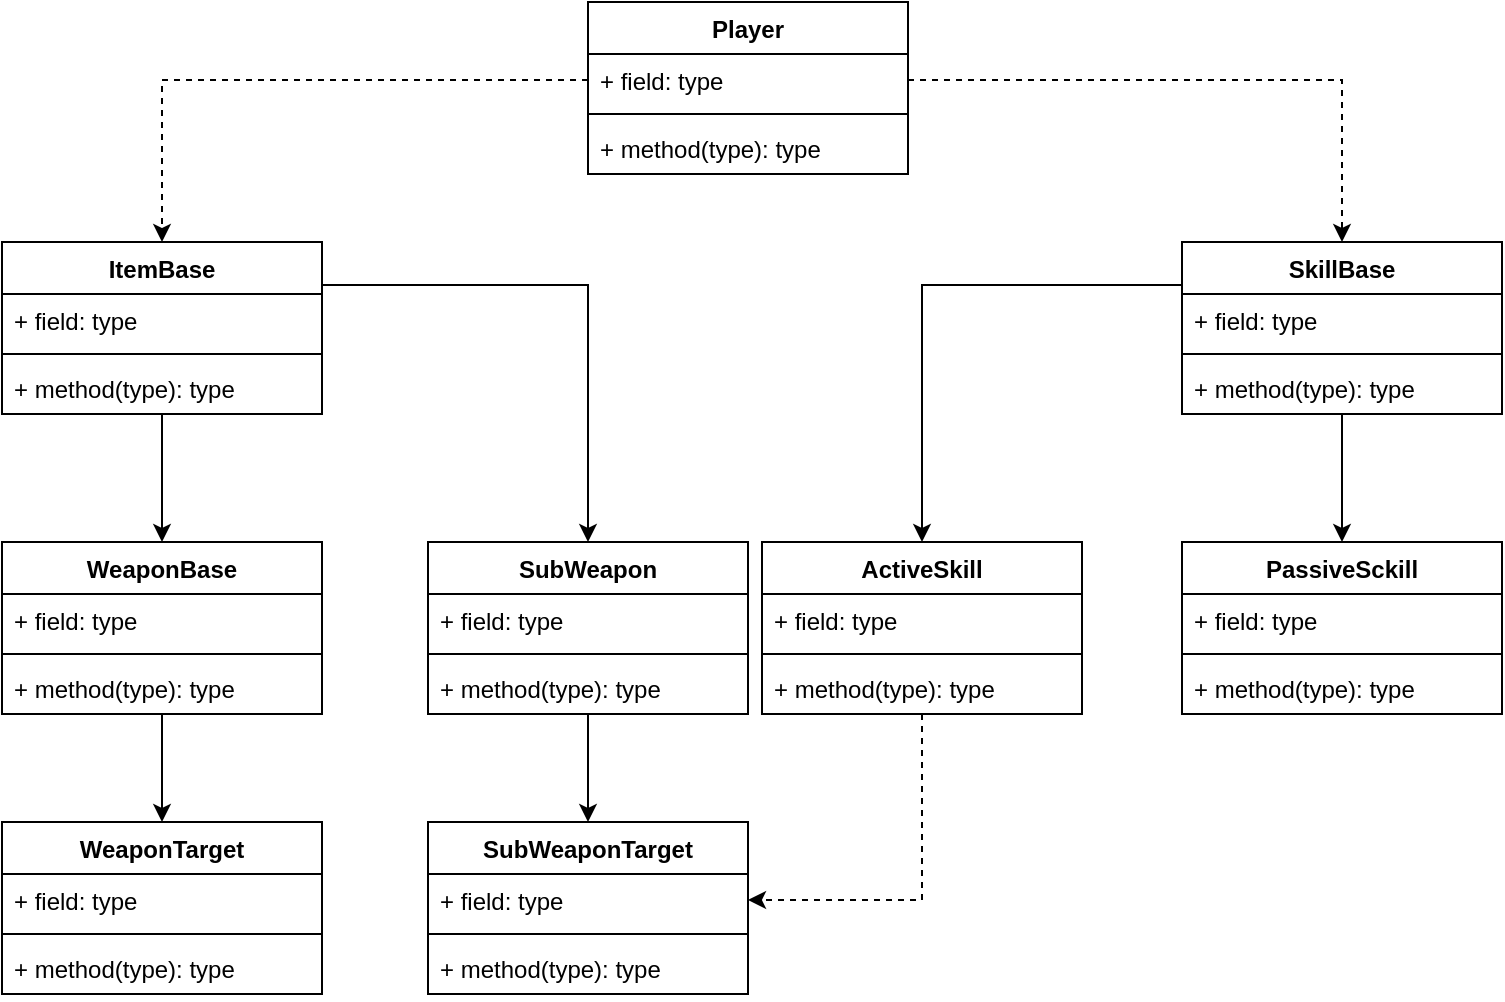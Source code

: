 <mxfile version="12.2.7" type="github" pages="1">
  <diagram id="H8IFhaGbX_Mn34hNXw0G" name="Page-1">
    <mxGraphModel dx="1024" dy="542" grid="1" gridSize="10" guides="1" tooltips="1" connect="1" arrows="1" fold="1" page="1" pageScale="1" pageWidth="827" pageHeight="1169" math="0" shadow="0">
      <root>
        <mxCell id="0"/>
        <mxCell id="1" parent="0"/>
        <mxCell id="BPaVNomMC5HJTCO8Hj3X-1" value="Player" style="swimlane;fontStyle=1;align=center;verticalAlign=top;childLayout=stackLayout;horizontal=1;startSize=26;horizontalStack=0;resizeParent=1;resizeParentMax=0;resizeLast=0;collapsible=1;marginBottom=0;" parent="1" vertex="1">
          <mxGeometry x="333" width="160" height="86" as="geometry"/>
        </mxCell>
        <mxCell id="BPaVNomMC5HJTCO8Hj3X-2" value="+ field: type" style="text;strokeColor=none;fillColor=none;align=left;verticalAlign=top;spacingLeft=4;spacingRight=4;overflow=hidden;rotatable=0;points=[[0,0.5],[1,0.5]];portConstraint=eastwest;" parent="BPaVNomMC5HJTCO8Hj3X-1" vertex="1">
          <mxGeometry y="26" width="160" height="26" as="geometry"/>
        </mxCell>
        <mxCell id="BPaVNomMC5HJTCO8Hj3X-3" value="" style="line;strokeWidth=1;fillColor=none;align=left;verticalAlign=middle;spacingTop=-1;spacingLeft=3;spacingRight=3;rotatable=0;labelPosition=right;points=[];portConstraint=eastwest;" parent="BPaVNomMC5HJTCO8Hj3X-1" vertex="1">
          <mxGeometry y="52" width="160" height="8" as="geometry"/>
        </mxCell>
        <mxCell id="BPaVNomMC5HJTCO8Hj3X-4" value="+ method(type): type" style="text;strokeColor=none;fillColor=none;align=left;verticalAlign=top;spacingLeft=4;spacingRight=4;overflow=hidden;rotatable=0;points=[[0,0.5],[1,0.5]];portConstraint=eastwest;" parent="BPaVNomMC5HJTCO8Hj3X-1" vertex="1">
          <mxGeometry y="60" width="160" height="26" as="geometry"/>
        </mxCell>
        <mxCell id="BPaVNomMC5HJTCO8Hj3X-14" style="edgeStyle=orthogonalEdgeStyle;rounded=0;orthogonalLoop=1;jettySize=auto;html=1;entryX=0.5;entryY=0;entryDx=0;entryDy=0;" parent="1" source="BPaVNomMC5HJTCO8Hj3X-5" target="BPaVNomMC5HJTCO8Hj3X-10" edge="1">
          <mxGeometry relative="1" as="geometry"/>
        </mxCell>
        <mxCell id="BPaVNomMC5HJTCO8Hj3X-5" value="WeaponBase" style="swimlane;fontStyle=1;align=center;verticalAlign=top;childLayout=stackLayout;horizontal=1;startSize=26;horizontalStack=0;resizeParent=1;resizeParentMax=0;resizeLast=0;collapsible=1;marginBottom=0;" parent="1" vertex="1">
          <mxGeometry x="40" y="270" width="160" height="86" as="geometry"/>
        </mxCell>
        <mxCell id="BPaVNomMC5HJTCO8Hj3X-6" value="+ field: type" style="text;strokeColor=none;fillColor=none;align=left;verticalAlign=top;spacingLeft=4;spacingRight=4;overflow=hidden;rotatable=0;points=[[0,0.5],[1,0.5]];portConstraint=eastwest;" parent="BPaVNomMC5HJTCO8Hj3X-5" vertex="1">
          <mxGeometry y="26" width="160" height="26" as="geometry"/>
        </mxCell>
        <mxCell id="BPaVNomMC5HJTCO8Hj3X-7" value="" style="line;strokeWidth=1;fillColor=none;align=left;verticalAlign=middle;spacingTop=-1;spacingLeft=3;spacingRight=3;rotatable=0;labelPosition=right;points=[];portConstraint=eastwest;" parent="BPaVNomMC5HJTCO8Hj3X-5" vertex="1">
          <mxGeometry y="52" width="160" height="8" as="geometry"/>
        </mxCell>
        <mxCell id="BPaVNomMC5HJTCO8Hj3X-8" value="+ method(type): type" style="text;strokeColor=none;fillColor=none;align=left;verticalAlign=top;spacingLeft=4;spacingRight=4;overflow=hidden;rotatable=0;points=[[0,0.5],[1,0.5]];portConstraint=eastwest;" parent="BPaVNomMC5HJTCO8Hj3X-5" vertex="1">
          <mxGeometry y="60" width="160" height="26" as="geometry"/>
        </mxCell>
        <mxCell id="BPaVNomMC5HJTCO8Hj3X-9" style="edgeStyle=orthogonalEdgeStyle;rounded=0;orthogonalLoop=1;jettySize=auto;html=1;exitX=0;exitY=0.5;exitDx=0;exitDy=0;entryX=0.5;entryY=0;entryDx=0;entryDy=0;dashed=1;" parent="1" source="BPaVNomMC5HJTCO8Hj3X-2" target="BPaVNomMC5HJTCO8Hj3X-15" edge="1">
          <mxGeometry relative="1" as="geometry"/>
        </mxCell>
        <mxCell id="BPaVNomMC5HJTCO8Hj3X-10" value="WeaponTarget" style="swimlane;fontStyle=1;align=center;verticalAlign=top;childLayout=stackLayout;horizontal=1;startSize=26;horizontalStack=0;resizeParent=1;resizeParentMax=0;resizeLast=0;collapsible=1;marginBottom=0;" parent="1" vertex="1">
          <mxGeometry x="40" y="410" width="160" height="86" as="geometry"/>
        </mxCell>
        <mxCell id="BPaVNomMC5HJTCO8Hj3X-11" value="+ field: type" style="text;strokeColor=none;fillColor=none;align=left;verticalAlign=top;spacingLeft=4;spacingRight=4;overflow=hidden;rotatable=0;points=[[0,0.5],[1,0.5]];portConstraint=eastwest;" parent="BPaVNomMC5HJTCO8Hj3X-10" vertex="1">
          <mxGeometry y="26" width="160" height="26" as="geometry"/>
        </mxCell>
        <mxCell id="BPaVNomMC5HJTCO8Hj3X-12" value="" style="line;strokeWidth=1;fillColor=none;align=left;verticalAlign=middle;spacingTop=-1;spacingLeft=3;spacingRight=3;rotatable=0;labelPosition=right;points=[];portConstraint=eastwest;" parent="BPaVNomMC5HJTCO8Hj3X-10" vertex="1">
          <mxGeometry y="52" width="160" height="8" as="geometry"/>
        </mxCell>
        <mxCell id="BPaVNomMC5HJTCO8Hj3X-13" value="+ method(type): type" style="text;strokeColor=none;fillColor=none;align=left;verticalAlign=top;spacingLeft=4;spacingRight=4;overflow=hidden;rotatable=0;points=[[0,0.5],[1,0.5]];portConstraint=eastwest;" parent="BPaVNomMC5HJTCO8Hj3X-10" vertex="1">
          <mxGeometry y="60" width="160" height="26" as="geometry"/>
        </mxCell>
        <mxCell id="BPaVNomMC5HJTCO8Hj3X-19" style="edgeStyle=orthogonalEdgeStyle;rounded=0;orthogonalLoop=1;jettySize=auto;html=1;entryX=0.5;entryY=0;entryDx=0;entryDy=0;" parent="1" source="BPaVNomMC5HJTCO8Hj3X-15" target="BPaVNomMC5HJTCO8Hj3X-5" edge="1">
          <mxGeometry relative="1" as="geometry"/>
        </mxCell>
        <mxCell id="BPaVNomMC5HJTCO8Hj3X-24" style="edgeStyle=orthogonalEdgeStyle;rounded=0;orthogonalLoop=1;jettySize=auto;html=1;exitX=1;exitY=0.25;exitDx=0;exitDy=0;entryX=0.5;entryY=0;entryDx=0;entryDy=0;" parent="1" source="BPaVNomMC5HJTCO8Hj3X-15" target="BPaVNomMC5HJTCO8Hj3X-20" edge="1">
          <mxGeometry relative="1" as="geometry"/>
        </mxCell>
        <mxCell id="BPaVNomMC5HJTCO8Hj3X-15" value="ItemBase" style="swimlane;fontStyle=1;align=center;verticalAlign=top;childLayout=stackLayout;horizontal=1;startSize=26;horizontalStack=0;resizeParent=1;resizeParentMax=0;resizeLast=0;collapsible=1;marginBottom=0;" parent="1" vertex="1">
          <mxGeometry x="40" y="120" width="160" height="86" as="geometry"/>
        </mxCell>
        <mxCell id="BPaVNomMC5HJTCO8Hj3X-16" value="+ field: type" style="text;strokeColor=none;fillColor=none;align=left;verticalAlign=top;spacingLeft=4;spacingRight=4;overflow=hidden;rotatable=0;points=[[0,0.5],[1,0.5]];portConstraint=eastwest;" parent="BPaVNomMC5HJTCO8Hj3X-15" vertex="1">
          <mxGeometry y="26" width="160" height="26" as="geometry"/>
        </mxCell>
        <mxCell id="BPaVNomMC5HJTCO8Hj3X-17" value="" style="line;strokeWidth=1;fillColor=none;align=left;verticalAlign=middle;spacingTop=-1;spacingLeft=3;spacingRight=3;rotatable=0;labelPosition=right;points=[];portConstraint=eastwest;" parent="BPaVNomMC5HJTCO8Hj3X-15" vertex="1">
          <mxGeometry y="52" width="160" height="8" as="geometry"/>
        </mxCell>
        <mxCell id="BPaVNomMC5HJTCO8Hj3X-18" value="+ method(type): type" style="text;strokeColor=none;fillColor=none;align=left;verticalAlign=top;spacingLeft=4;spacingRight=4;overflow=hidden;rotatable=0;points=[[0,0.5],[1,0.5]];portConstraint=eastwest;" parent="BPaVNomMC5HJTCO8Hj3X-15" vertex="1">
          <mxGeometry y="60" width="160" height="26" as="geometry"/>
        </mxCell>
        <mxCell id="BPaVNomMC5HJTCO8Hj3X-29" style="edgeStyle=orthogonalEdgeStyle;rounded=0;orthogonalLoop=1;jettySize=auto;html=1;entryX=0.5;entryY=0;entryDx=0;entryDy=0;" parent="1" source="BPaVNomMC5HJTCO8Hj3X-20" target="BPaVNomMC5HJTCO8Hj3X-25" edge="1">
          <mxGeometry relative="1" as="geometry"/>
        </mxCell>
        <mxCell id="BPaVNomMC5HJTCO8Hj3X-20" value="SubWeapon" style="swimlane;fontStyle=1;align=center;verticalAlign=top;childLayout=stackLayout;horizontal=1;startSize=26;horizontalStack=0;resizeParent=1;resizeParentMax=0;resizeLast=0;collapsible=1;marginBottom=0;" parent="1" vertex="1">
          <mxGeometry x="253" y="270" width="160" height="86" as="geometry"/>
        </mxCell>
        <mxCell id="BPaVNomMC5HJTCO8Hj3X-21" value="+ field: type" style="text;strokeColor=none;fillColor=none;align=left;verticalAlign=top;spacingLeft=4;spacingRight=4;overflow=hidden;rotatable=0;points=[[0,0.5],[1,0.5]];portConstraint=eastwest;" parent="BPaVNomMC5HJTCO8Hj3X-20" vertex="1">
          <mxGeometry y="26" width="160" height="26" as="geometry"/>
        </mxCell>
        <mxCell id="BPaVNomMC5HJTCO8Hj3X-22" value="" style="line;strokeWidth=1;fillColor=none;align=left;verticalAlign=middle;spacingTop=-1;spacingLeft=3;spacingRight=3;rotatable=0;labelPosition=right;points=[];portConstraint=eastwest;" parent="BPaVNomMC5HJTCO8Hj3X-20" vertex="1">
          <mxGeometry y="52" width="160" height="8" as="geometry"/>
        </mxCell>
        <mxCell id="BPaVNomMC5HJTCO8Hj3X-23" value="+ method(type): type" style="text;strokeColor=none;fillColor=none;align=left;verticalAlign=top;spacingLeft=4;spacingRight=4;overflow=hidden;rotatable=0;points=[[0,0.5],[1,0.5]];portConstraint=eastwest;" parent="BPaVNomMC5HJTCO8Hj3X-20" vertex="1">
          <mxGeometry y="60" width="160" height="26" as="geometry"/>
        </mxCell>
        <mxCell id="BPaVNomMC5HJTCO8Hj3X-25" value="SubWeaponTarget" style="swimlane;fontStyle=1;align=center;verticalAlign=top;childLayout=stackLayout;horizontal=1;startSize=26;horizontalStack=0;resizeParent=1;resizeParentMax=0;resizeLast=0;collapsible=1;marginBottom=0;" parent="1" vertex="1">
          <mxGeometry x="253" y="410" width="160" height="86" as="geometry"/>
        </mxCell>
        <mxCell id="BPaVNomMC5HJTCO8Hj3X-26" value="+ field: type" style="text;strokeColor=none;fillColor=none;align=left;verticalAlign=top;spacingLeft=4;spacingRight=4;overflow=hidden;rotatable=0;points=[[0,0.5],[1,0.5]];portConstraint=eastwest;" parent="BPaVNomMC5HJTCO8Hj3X-25" vertex="1">
          <mxGeometry y="26" width="160" height="26" as="geometry"/>
        </mxCell>
        <mxCell id="BPaVNomMC5HJTCO8Hj3X-27" value="" style="line;strokeWidth=1;fillColor=none;align=left;verticalAlign=middle;spacingTop=-1;spacingLeft=3;spacingRight=3;rotatable=0;labelPosition=right;points=[];portConstraint=eastwest;" parent="BPaVNomMC5HJTCO8Hj3X-25" vertex="1">
          <mxGeometry y="52" width="160" height="8" as="geometry"/>
        </mxCell>
        <mxCell id="BPaVNomMC5HJTCO8Hj3X-28" value="+ method(type): type" style="text;strokeColor=none;fillColor=none;align=left;verticalAlign=top;spacingLeft=4;spacingRight=4;overflow=hidden;rotatable=0;points=[[0,0.5],[1,0.5]];portConstraint=eastwest;" parent="BPaVNomMC5HJTCO8Hj3X-25" vertex="1">
          <mxGeometry y="60" width="160" height="26" as="geometry"/>
        </mxCell>
        <mxCell id="WpQg5ETB5lan9R3oBPe6-10" style="edgeStyle=orthogonalEdgeStyle;rounded=0;orthogonalLoop=1;jettySize=auto;html=1;exitX=0;exitY=0.25;exitDx=0;exitDy=0;entryX=0.5;entryY=0;entryDx=0;entryDy=0;" edge="1" parent="1" source="WpQg5ETB5lan9R3oBPe6-1" target="WpQg5ETB5lan9R3oBPe6-6">
          <mxGeometry relative="1" as="geometry"/>
        </mxCell>
        <mxCell id="WpQg5ETB5lan9R3oBPe6-15" style="edgeStyle=orthogonalEdgeStyle;rounded=0;orthogonalLoop=1;jettySize=auto;html=1;entryX=0.5;entryY=0;entryDx=0;entryDy=0;" edge="1" parent="1" source="WpQg5ETB5lan9R3oBPe6-1" target="WpQg5ETB5lan9R3oBPe6-11">
          <mxGeometry relative="1" as="geometry"/>
        </mxCell>
        <mxCell id="WpQg5ETB5lan9R3oBPe6-1" value="SkillBase" style="swimlane;fontStyle=1;align=center;verticalAlign=top;childLayout=stackLayout;horizontal=1;startSize=26;horizontalStack=0;resizeParent=1;resizeParentMax=0;resizeLast=0;collapsible=1;marginBottom=0;" vertex="1" parent="1">
          <mxGeometry x="630" y="120" width="160" height="86" as="geometry"/>
        </mxCell>
        <mxCell id="WpQg5ETB5lan9R3oBPe6-2" value="+ field: type" style="text;strokeColor=none;fillColor=none;align=left;verticalAlign=top;spacingLeft=4;spacingRight=4;overflow=hidden;rotatable=0;points=[[0,0.5],[1,0.5]];portConstraint=eastwest;" vertex="1" parent="WpQg5ETB5lan9R3oBPe6-1">
          <mxGeometry y="26" width="160" height="26" as="geometry"/>
        </mxCell>
        <mxCell id="WpQg5ETB5lan9R3oBPe6-3" value="" style="line;strokeWidth=1;fillColor=none;align=left;verticalAlign=middle;spacingTop=-1;spacingLeft=3;spacingRight=3;rotatable=0;labelPosition=right;points=[];portConstraint=eastwest;" vertex="1" parent="WpQg5ETB5lan9R3oBPe6-1">
          <mxGeometry y="52" width="160" height="8" as="geometry"/>
        </mxCell>
        <mxCell id="WpQg5ETB5lan9R3oBPe6-4" value="+ method(type): type" style="text;strokeColor=none;fillColor=none;align=left;verticalAlign=top;spacingLeft=4;spacingRight=4;overflow=hidden;rotatable=0;points=[[0,0.5],[1,0.5]];portConstraint=eastwest;" vertex="1" parent="WpQg5ETB5lan9R3oBPe6-1">
          <mxGeometry y="60" width="160" height="26" as="geometry"/>
        </mxCell>
        <mxCell id="WpQg5ETB5lan9R3oBPe6-5" style="edgeStyle=orthogonalEdgeStyle;rounded=0;orthogonalLoop=1;jettySize=auto;html=1;exitX=1;exitY=0.5;exitDx=0;exitDy=0;entryX=0.5;entryY=0;entryDx=0;entryDy=0;dashed=1;" edge="1" parent="1" source="BPaVNomMC5HJTCO8Hj3X-2" target="WpQg5ETB5lan9R3oBPe6-1">
          <mxGeometry relative="1" as="geometry"/>
        </mxCell>
        <mxCell id="WpQg5ETB5lan9R3oBPe6-16" style="edgeStyle=orthogonalEdgeStyle;rounded=0;orthogonalLoop=1;jettySize=auto;html=1;entryX=1;entryY=0.5;entryDx=0;entryDy=0;dashed=1;" edge="1" parent="1" source="WpQg5ETB5lan9R3oBPe6-6" target="BPaVNomMC5HJTCO8Hj3X-26">
          <mxGeometry relative="1" as="geometry"/>
        </mxCell>
        <mxCell id="WpQg5ETB5lan9R3oBPe6-6" value="ActiveSkill" style="swimlane;fontStyle=1;align=center;verticalAlign=top;childLayout=stackLayout;horizontal=1;startSize=26;horizontalStack=0;resizeParent=1;resizeParentMax=0;resizeLast=0;collapsible=1;marginBottom=0;" vertex="1" parent="1">
          <mxGeometry x="420" y="270" width="160" height="86" as="geometry"/>
        </mxCell>
        <mxCell id="WpQg5ETB5lan9R3oBPe6-7" value="+ field: type" style="text;strokeColor=none;fillColor=none;align=left;verticalAlign=top;spacingLeft=4;spacingRight=4;overflow=hidden;rotatable=0;points=[[0,0.5],[1,0.5]];portConstraint=eastwest;" vertex="1" parent="WpQg5ETB5lan9R3oBPe6-6">
          <mxGeometry y="26" width="160" height="26" as="geometry"/>
        </mxCell>
        <mxCell id="WpQg5ETB5lan9R3oBPe6-8" value="" style="line;strokeWidth=1;fillColor=none;align=left;verticalAlign=middle;spacingTop=-1;spacingLeft=3;spacingRight=3;rotatable=0;labelPosition=right;points=[];portConstraint=eastwest;" vertex="1" parent="WpQg5ETB5lan9R3oBPe6-6">
          <mxGeometry y="52" width="160" height="8" as="geometry"/>
        </mxCell>
        <mxCell id="WpQg5ETB5lan9R3oBPe6-9" value="+ method(type): type" style="text;strokeColor=none;fillColor=none;align=left;verticalAlign=top;spacingLeft=4;spacingRight=4;overflow=hidden;rotatable=0;points=[[0,0.5],[1,0.5]];portConstraint=eastwest;" vertex="1" parent="WpQg5ETB5lan9R3oBPe6-6">
          <mxGeometry y="60" width="160" height="26" as="geometry"/>
        </mxCell>
        <mxCell id="WpQg5ETB5lan9R3oBPe6-11" value="PassiveSckill" style="swimlane;fontStyle=1;align=center;verticalAlign=top;childLayout=stackLayout;horizontal=1;startSize=26;horizontalStack=0;resizeParent=1;resizeParentMax=0;resizeLast=0;collapsible=1;marginBottom=0;" vertex="1" parent="1">
          <mxGeometry x="630" y="270" width="160" height="86" as="geometry"/>
        </mxCell>
        <mxCell id="WpQg5ETB5lan9R3oBPe6-12" value="+ field: type" style="text;strokeColor=none;fillColor=none;align=left;verticalAlign=top;spacingLeft=4;spacingRight=4;overflow=hidden;rotatable=0;points=[[0,0.5],[1,0.5]];portConstraint=eastwest;" vertex="1" parent="WpQg5ETB5lan9R3oBPe6-11">
          <mxGeometry y="26" width="160" height="26" as="geometry"/>
        </mxCell>
        <mxCell id="WpQg5ETB5lan9R3oBPe6-13" value="" style="line;strokeWidth=1;fillColor=none;align=left;verticalAlign=middle;spacingTop=-1;spacingLeft=3;spacingRight=3;rotatable=0;labelPosition=right;points=[];portConstraint=eastwest;" vertex="1" parent="WpQg5ETB5lan9R3oBPe6-11">
          <mxGeometry y="52" width="160" height="8" as="geometry"/>
        </mxCell>
        <mxCell id="WpQg5ETB5lan9R3oBPe6-14" value="+ method(type): type" style="text;strokeColor=none;fillColor=none;align=left;verticalAlign=top;spacingLeft=4;spacingRight=4;overflow=hidden;rotatable=0;points=[[0,0.5],[1,0.5]];portConstraint=eastwest;" vertex="1" parent="WpQg5ETB5lan9R3oBPe6-11">
          <mxGeometry y="60" width="160" height="26" as="geometry"/>
        </mxCell>
      </root>
    </mxGraphModel>
  </diagram>
</mxfile>
